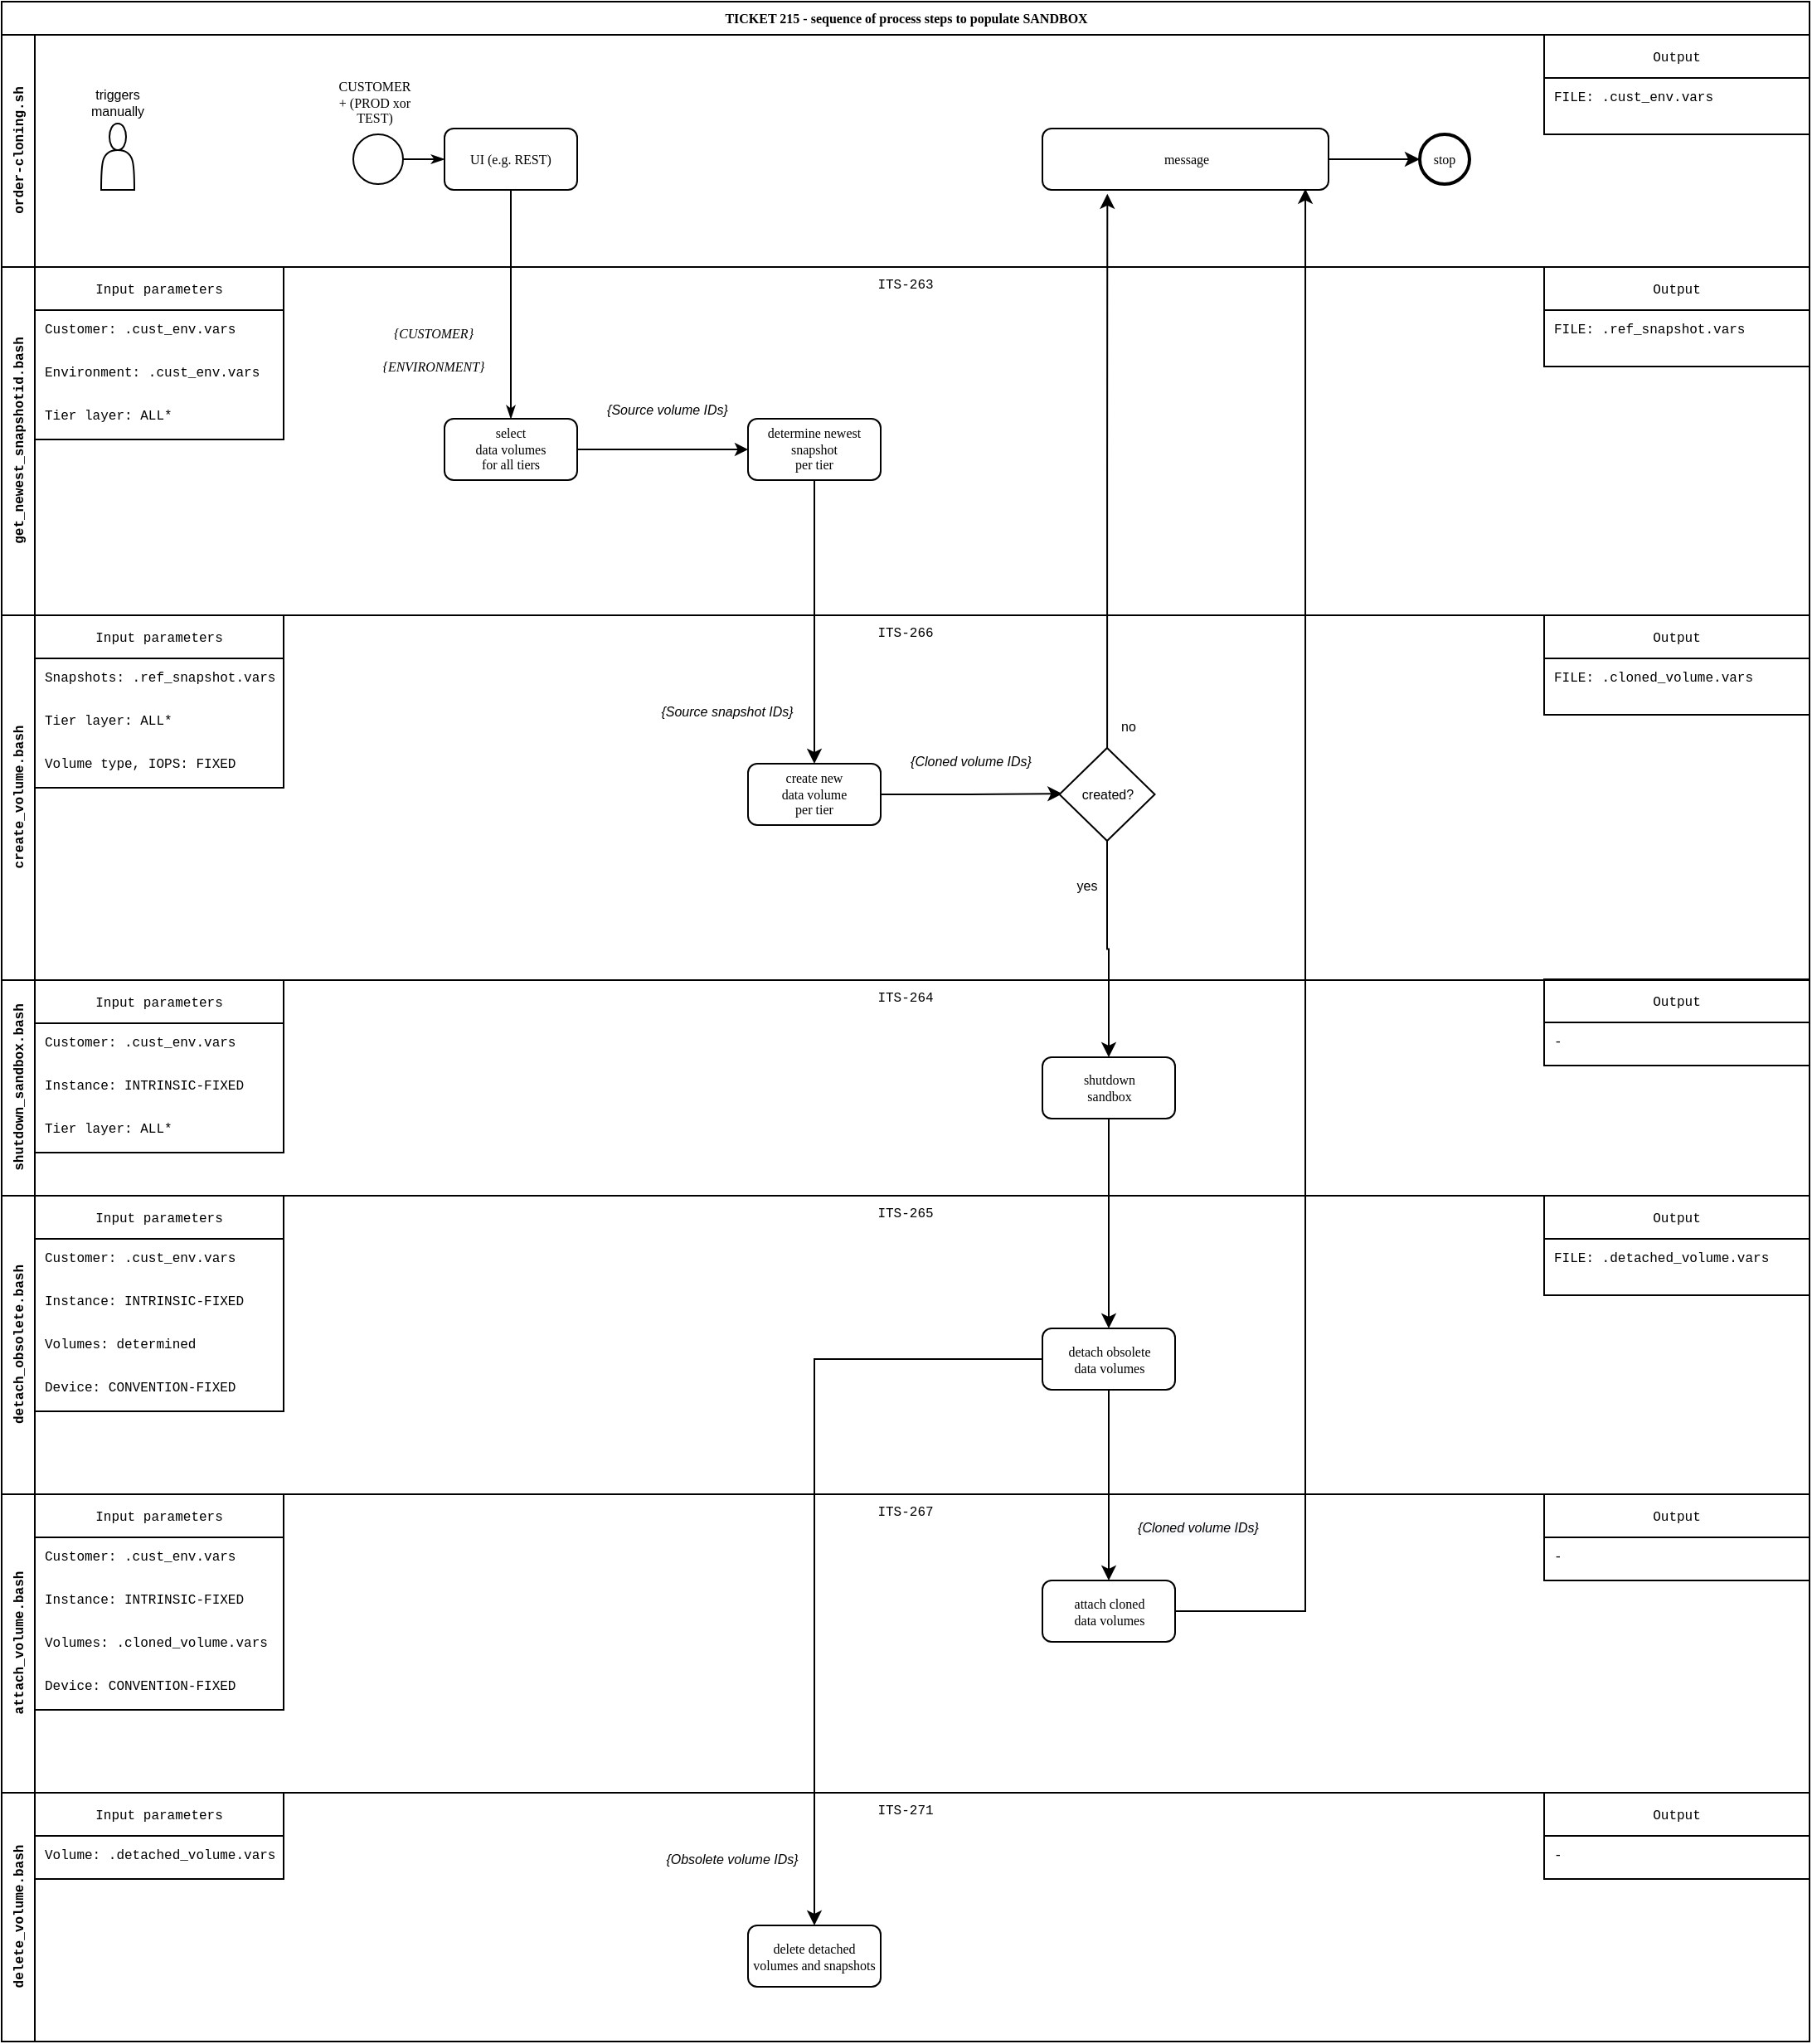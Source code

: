 <mxfile version="16.6.1" type="github">
  <diagram name="Page-1" id="c7488fd3-1785-93aa-aadb-54a6760d102a">
    <mxGraphModel dx="1136" dy="541" grid="1" gridSize="10" guides="1" tooltips="1" connect="1" arrows="1" fold="1" page="1" pageScale="1" pageWidth="827" pageHeight="1169" background="none" math="0" shadow="0">
      <root>
        <mxCell id="0" />
        <mxCell id="1" parent="0" />
        <mxCell id="2b4e8129b02d487f-1" value="TICKET 215 - sequence of process steps to populate SANDBOX" style="swimlane;html=1;childLayout=stackLayout;horizontal=1;startSize=20;horizontalStack=0;rounded=0;shadow=0;labelBackgroundColor=none;strokeWidth=1;fontFamily=Verdana;fontSize=8;align=center;" parent="1" vertex="1">
          <mxGeometry x="190" y="100" width="1090" height="1230" as="geometry" />
        </mxCell>
        <mxCell id="2b4e8129b02d487f-2" value="order-cloning.sh" style="swimlane;html=1;startSize=20;horizontal=0;fontFamily=Courier New;fontSize=8;" parent="2b4e8129b02d487f-1" vertex="1">
          <mxGeometry y="20" width="1090" height="140" as="geometry" />
        </mxCell>
        <mxCell id="2b4e8129b02d487f-18" style="edgeStyle=orthogonalEdgeStyle;rounded=0;html=1;labelBackgroundColor=none;startArrow=none;startFill=0;startSize=5;endArrow=classicThin;endFill=1;endSize=5;jettySize=auto;orthogonalLoop=1;strokeWidth=1;fontFamily=Verdana;fontSize=8" parent="2b4e8129b02d487f-2" source="2b4e8129b02d487f-5" target="2b4e8129b02d487f-6" edge="1">
          <mxGeometry relative="1" as="geometry" />
        </mxCell>
        <mxCell id="2b4e8129b02d487f-5" value="CUSTOMER + (PROD xor TEST)" style="ellipse;whiteSpace=wrap;html=1;rounded=0;shadow=0;labelBackgroundColor=none;strokeWidth=1;fontFamily=Verdana;fontSize=8;align=center;movableLabel=1;" parent="2b4e8129b02d487f-2" vertex="1">
          <mxGeometry x="212" y="60" width="30" height="30" as="geometry">
            <mxPoint x="-2" y="-34" as="offset" />
          </mxGeometry>
        </mxCell>
        <mxCell id="2b4e8129b02d487f-6" value="UI (e.g. REST)" style="rounded=1;whiteSpace=wrap;html=1;shadow=0;labelBackgroundColor=none;strokeWidth=1;fontFamily=Verdana;fontSize=8;align=center;" parent="2b4e8129b02d487f-2" vertex="1">
          <mxGeometry x="267" y="56.5" width="80" height="37" as="geometry" />
        </mxCell>
        <mxCell id="8-xNJwOsNSznoQY5V4Vt-67" style="edgeStyle=orthogonalEdgeStyle;rounded=0;orthogonalLoop=1;jettySize=auto;html=1;entryX=0;entryY=0.5;entryDx=0;entryDy=0;fontFamily=Courier New;fontSize=8;endArrow=classic;endFill=1;strokeColor=#000000;" parent="2b4e8129b02d487f-2" source="2b4e8129b02d487f-9" target="2b4e8129b02d487f-11" edge="1">
          <mxGeometry relative="1" as="geometry" />
        </mxCell>
        <mxCell id="2b4e8129b02d487f-9" value="message" style="rounded=1;whiteSpace=wrap;html=1;shadow=0;labelBackgroundColor=none;strokeWidth=1;fontFamily=Verdana;fontSize=8;align=center;" parent="2b4e8129b02d487f-2" vertex="1">
          <mxGeometry x="627.5" y="56.5" width="172.5" height="37" as="geometry" />
        </mxCell>
        <mxCell id="2b4e8129b02d487f-11" value="stop" style="ellipse;whiteSpace=wrap;html=1;rounded=0;shadow=0;labelBackgroundColor=none;strokeWidth=2;fontFamily=Verdana;fontSize=8;align=center;" parent="2b4e8129b02d487f-2" vertex="1">
          <mxGeometry x="855" y="60" width="30" height="30" as="geometry" />
        </mxCell>
        <mxCell id="8-xNJwOsNSznoQY5V4Vt-18" value="triggers&lt;br&gt;manually" style="shape=actor;whiteSpace=wrap;html=1;fontSize=8;labelPadding=0;strokeOpacity=100;movableLabel=1;align=center;" parent="2b4e8129b02d487f-2" vertex="1">
          <mxGeometry x="60" y="53.5" width="20" height="40" as="geometry">
            <mxPoint y="-33" as="offset" />
          </mxGeometry>
        </mxCell>
        <mxCell id="2IJYUb_n-DRgpL4vrt17-35" value="Output" style="swimlane;fontStyle=0;childLayout=stackLayout;horizontal=1;startSize=26;fillColor=none;horizontalStack=0;resizeParent=1;resizeParentMax=0;resizeLast=0;collapsible=1;marginBottom=0;fontFamily=Courier New;fontSize=8;strokeWidth=1;" vertex="1" parent="2b4e8129b02d487f-2">
          <mxGeometry x="930" width="160" height="60" as="geometry">
            <mxRectangle x="20" width="80" height="26" as="alternateBounds" />
          </mxGeometry>
        </mxCell>
        <mxCell id="2IJYUb_n-DRgpL4vrt17-36" value="FILE: .cust_env.vars" style="text;strokeColor=none;fillColor=none;align=left;verticalAlign=top;spacingLeft=4;spacingRight=4;overflow=hidden;rotatable=0;points=[[0,0.5],[1,0.5]];portConstraint=eastwest;fontFamily=Courier New;fontSize=8;" vertex="1" parent="2IJYUb_n-DRgpL4vrt17-35">
          <mxGeometry y="26" width="160" height="34" as="geometry" />
        </mxCell>
        <mxCell id="2b4e8129b02d487f-24" value="&lt;i&gt;{ENVIRONMENT}&lt;/i&gt;" style="edgeStyle=orthogonalEdgeStyle;rounded=0;html=1;labelBackgroundColor=none;startArrow=none;startFill=0;startSize=5;endArrow=classicThin;endFill=1;endSize=5;jettySize=auto;orthogonalLoop=1;strokeWidth=1;fontFamily=Verdana;fontSize=8;fontColor=#000000;" parent="2b4e8129b02d487f-1" source="2b4e8129b02d487f-6" target="2b4e8129b02d487f-12" edge="1">
          <mxGeometry x="0.543" y="-47" relative="1" as="geometry">
            <mxPoint as="offset" />
          </mxGeometry>
        </mxCell>
        <mxCell id="2b4e8129b02d487f-3" value="get_newest_snapshotid.bash" style="swimlane;html=1;startSize=20;horizontal=0;fontSize=8;fontFamily=Courier New;" parent="2b4e8129b02d487f-1" vertex="1">
          <mxGeometry y="160" width="1090" height="210" as="geometry" />
        </mxCell>
        <mxCell id="8-xNJwOsNSznoQY5V4Vt-2" value="&lt;font style=&quot;font-size: 8px&quot;&gt;&lt;i&gt;{Source volume IDs}&lt;/i&gt;&lt;br&gt;&lt;/font&gt;" style="edgeStyle=orthogonalEdgeStyle;rounded=0;orthogonalLoop=1;jettySize=auto;html=1;exitX=1;exitY=0.5;exitDx=0;exitDy=0;fontColor=#000000;entryX=0;entryY=0.5;entryDx=0;entryDy=0;endSize=5;startSize=5;" parent="2b4e8129b02d487f-3" target="8-xNJwOsNSznoQY5V4Vt-1" edge="1" source="2b4e8129b02d487f-12">
          <mxGeometry x="0.046" y="25" relative="1" as="geometry">
            <mxPoint x="342" y="88.5" as="sourcePoint" />
            <mxPoint x="410" y="92" as="targetPoint" />
            <Array as="points" />
            <mxPoint as="offset" />
          </mxGeometry>
        </mxCell>
        <mxCell id="2b4e8129b02d487f-12" value="select&lt;br&gt;data volumes&lt;br&gt;for all tiers" style="rounded=1;whiteSpace=wrap;html=1;shadow=0;labelBackgroundColor=none;strokeWidth=1;fontFamily=Verdana;fontSize=8;align=center;" parent="2b4e8129b02d487f-3" vertex="1">
          <mxGeometry x="267" y="91.5" width="80" height="37" as="geometry" />
        </mxCell>
        <mxCell id="8-xNJwOsNSznoQY5V4Vt-1" value="determine newest&lt;br&gt;snapshot&lt;br&gt;per tier" style="rounded=1;whiteSpace=wrap;html=1;shadow=0;labelBackgroundColor=none;strokeWidth=1;fontFamily=Verdana;fontSize=8;align=center;" parent="2b4e8129b02d487f-3" vertex="1">
          <mxGeometry x="450" y="91.5" width="80" height="37" as="geometry" />
        </mxCell>
        <mxCell id="8-xNJwOsNSznoQY5V4Vt-50" value="ITS-263" style="text;html=1;strokeColor=none;fillColor=none;align=center;verticalAlign=middle;whiteSpace=wrap;overflow=hidden;fontFamily=Courier New;fontSize=8;" parent="2b4e8129b02d487f-3" vertex="1">
          <mxGeometry x="525" width="40" height="20" as="geometry" />
        </mxCell>
        <mxCell id="8-xNJwOsNSznoQY5V4Vt-56" value="Input parameters" style="swimlane;fontStyle=0;childLayout=stackLayout;horizontal=1;startSize=26;fillColor=none;horizontalStack=0;resizeParent=1;resizeParentMax=0;resizeLast=0;collapsible=1;marginBottom=0;fontFamily=Courier New;fontSize=8;strokeWidth=1;" parent="2b4e8129b02d487f-3" vertex="1">
          <mxGeometry x="20" width="150" height="104" as="geometry">
            <mxRectangle x="20" width="80" height="26" as="alternateBounds" />
          </mxGeometry>
        </mxCell>
        <mxCell id="8-xNJwOsNSznoQY5V4Vt-57" value="Customer: .cust_env.vars" style="text;strokeColor=none;fillColor=none;align=left;verticalAlign=top;spacingLeft=4;spacingRight=4;overflow=hidden;rotatable=0;points=[[0,0.5],[1,0.5]];portConstraint=eastwest;fontFamily=Courier New;fontSize=8;" parent="8-xNJwOsNSznoQY5V4Vt-56" vertex="1">
          <mxGeometry y="26" width="150" height="26" as="geometry" />
        </mxCell>
        <mxCell id="2IJYUb_n-DRgpL4vrt17-13" value="Environment: .cust_env.vars" style="text;strokeColor=none;fillColor=none;align=left;verticalAlign=top;spacingLeft=4;spacingRight=4;overflow=hidden;rotatable=0;points=[[0,0.5],[1,0.5]];portConstraint=eastwest;fontFamily=Courier New;fontSize=8;" vertex="1" parent="8-xNJwOsNSznoQY5V4Vt-56">
          <mxGeometry y="52" width="150" height="26" as="geometry" />
        </mxCell>
        <mxCell id="2IJYUb_n-DRgpL4vrt17-29" value="Tier layer: ALL*" style="text;strokeColor=none;fillColor=none;align=left;verticalAlign=top;spacingLeft=4;spacingRight=4;overflow=hidden;rotatable=0;points=[[0,0.5],[1,0.5]];portConstraint=eastwest;fontFamily=Courier New;fontSize=8;" vertex="1" parent="8-xNJwOsNSznoQY5V4Vt-56">
          <mxGeometry y="78" width="150" height="26" as="geometry" />
        </mxCell>
        <mxCell id="8-xNJwOsNSznoQY5V4Vt-61" value="Output" style="swimlane;fontStyle=0;childLayout=stackLayout;horizontal=1;startSize=26;fillColor=none;horizontalStack=0;resizeParent=1;resizeParentMax=0;resizeLast=0;collapsible=1;marginBottom=0;fontFamily=Courier New;fontSize=8;strokeWidth=1;" parent="2b4e8129b02d487f-3" vertex="1">
          <mxGeometry x="930" width="160" height="60" as="geometry">
            <mxRectangle x="20" width="80" height="26" as="alternateBounds" />
          </mxGeometry>
        </mxCell>
        <mxCell id="8-xNJwOsNSznoQY5V4Vt-62" value="FILE: .ref_snapshot.vars" style="text;strokeColor=none;fillColor=none;align=left;verticalAlign=top;spacingLeft=4;spacingRight=4;overflow=hidden;rotatable=0;points=[[0,0.5],[1,0.5]];portConstraint=eastwest;fontFamily=Courier New;fontSize=8;" parent="8-xNJwOsNSznoQY5V4Vt-61" vertex="1">
          <mxGeometry y="26" width="160" height="34" as="geometry" />
        </mxCell>
        <mxCell id="2IJYUb_n-DRgpL4vrt17-26" value="&lt;i&gt;{CUSTOMER}&lt;/i&gt;" style="edgeStyle=orthogonalEdgeStyle;rounded=0;html=1;labelBackgroundColor=none;startArrow=none;startFill=0;startSize=5;endArrow=classicThin;endFill=1;endSize=5;jettySize=auto;orthogonalLoop=1;strokeWidth=1;fontFamily=Verdana;fontSize=8;fontColor=#000000;strokeColor=none;" edge="1" parent="2b4e8129b02d487f-3">
          <mxGeometry x="0.485" y="-47" relative="1" as="geometry">
            <mxPoint as="offset" />
            <mxPoint x="306.74" y="-46.5" as="sourcePoint" />
            <mxPoint x="306.74" y="70" as="targetPoint" />
          </mxGeometry>
        </mxCell>
        <mxCell id="2b4e8129b02d487f-4" value="create_volume.bash" style="swimlane;html=1;startSize=20;horizontal=0;fontSize=8;fontFamily=Courier New;" parent="2b4e8129b02d487f-1" vertex="1">
          <mxGeometry y="370" width="1090" height="220" as="geometry">
            <mxRectangle y="320" width="680" height="20" as="alternateBounds" />
          </mxGeometry>
        </mxCell>
        <mxCell id="8-xNJwOsNSznoQY5V4Vt-31" value="&lt;i&gt;{Cloned volume IDs}&lt;/i&gt;" style="edgeStyle=orthogonalEdgeStyle;rounded=0;orthogonalLoop=1;jettySize=auto;html=1;entryX=0.033;entryY=0.493;entryDx=0;entryDy=0;entryPerimeter=0;fontSize=8;strokeColor=#000000;fontColor=#000000;" parent="2b4e8129b02d487f-4" source="2b4e8129b02d487f-14" target="8-xNJwOsNSznoQY5V4Vt-23" edge="1">
          <mxGeometry x="-0.014" y="20" relative="1" as="geometry">
            <mxPoint as="offset" />
          </mxGeometry>
        </mxCell>
        <mxCell id="2b4e8129b02d487f-14" value="create new&lt;br&gt;data volume&lt;br&gt;per tier" style="rounded=1;whiteSpace=wrap;html=1;shadow=0;labelBackgroundColor=none;strokeWidth=1;fontFamily=Verdana;fontSize=8;align=center;" parent="2b4e8129b02d487f-4" vertex="1">
          <mxGeometry x="450" y="89.5" width="80" height="37" as="geometry" />
        </mxCell>
        <mxCell id="8-xNJwOsNSznoQY5V4Vt-23" value="created?" style="strokeWidth=1;html=1;shape=mxgraph.flowchart.decision;whiteSpace=wrap;fontSize=8;" parent="2b4e8129b02d487f-4" vertex="1">
          <mxGeometry x="637.75" y="80" width="57.5" height="56" as="geometry" />
        </mxCell>
        <mxCell id="8-xNJwOsNSznoQY5V4Vt-51" value="ITS-266" style="text;html=1;strokeColor=none;fillColor=none;align=center;verticalAlign=middle;whiteSpace=wrap;overflow=hidden;fontFamily=Courier New;fontSize=8;" parent="2b4e8129b02d487f-4" vertex="1">
          <mxGeometry x="525" width="40" height="20" as="geometry" />
        </mxCell>
        <mxCell id="8-xNJwOsNSznoQY5V4Vt-64" value="Input parameters" style="swimlane;fontStyle=0;childLayout=stackLayout;horizontal=1;startSize=26;fillColor=none;horizontalStack=0;resizeParent=1;resizeParentMax=0;resizeLast=0;collapsible=1;marginBottom=0;fontFamily=Courier New;fontSize=8;strokeWidth=1;" parent="2b4e8129b02d487f-4" vertex="1">
          <mxGeometry x="20" width="150" height="104" as="geometry">
            <mxRectangle x="20" width="80" height="26" as="alternateBounds" />
          </mxGeometry>
        </mxCell>
        <mxCell id="8-xNJwOsNSznoQY5V4Vt-65" value="Snapshots: .ref_snapshot.vars" style="text;strokeColor=none;fillColor=none;align=left;verticalAlign=top;spacingLeft=4;spacingRight=4;overflow=hidden;rotatable=0;points=[[0,0.5],[1,0.5]];portConstraint=eastwest;fontFamily=Courier New;fontSize=8;" parent="8-xNJwOsNSznoQY5V4Vt-64" vertex="1">
          <mxGeometry y="26" width="150" height="26" as="geometry" />
        </mxCell>
        <mxCell id="8-xNJwOsNSznoQY5V4Vt-70" value="Tier layer: ALL*" style="text;strokeColor=none;fillColor=none;align=left;verticalAlign=top;spacingLeft=4;spacingRight=4;overflow=hidden;rotatable=0;points=[[0,0.5],[1,0.5]];portConstraint=eastwest;fontFamily=Courier New;fontSize=8;" parent="8-xNJwOsNSznoQY5V4Vt-64" vertex="1">
          <mxGeometry y="52" width="150" height="26" as="geometry" />
        </mxCell>
        <mxCell id="8-xNJwOsNSznoQY5V4Vt-71" value="Volume type, IOPS: FIXED" style="text;strokeColor=none;fillColor=none;align=left;verticalAlign=top;spacingLeft=4;spacingRight=4;overflow=hidden;rotatable=0;points=[[0,0.5],[1,0.5]];portConstraint=eastwest;fontFamily=Courier New;fontSize=8;" parent="8-xNJwOsNSznoQY5V4Vt-64" vertex="1">
          <mxGeometry y="78" width="150" height="26" as="geometry" />
        </mxCell>
        <mxCell id="8-xNJwOsNSznoQY5V4Vt-68" value="Output" style="swimlane;fontStyle=0;childLayout=stackLayout;horizontal=1;startSize=26;fillColor=none;horizontalStack=0;resizeParent=1;resizeParentMax=0;resizeLast=0;collapsible=1;marginBottom=0;fontFamily=Courier New;fontSize=8;strokeWidth=1;" parent="2b4e8129b02d487f-4" vertex="1">
          <mxGeometry x="930" width="160" height="60" as="geometry">
            <mxRectangle x="20" width="80" height="26" as="alternateBounds" />
          </mxGeometry>
        </mxCell>
        <mxCell id="8-xNJwOsNSznoQY5V4Vt-69" value="FILE: .cloned_volume.vars" style="text;strokeColor=none;fillColor=none;align=left;verticalAlign=top;spacingLeft=4;spacingRight=4;overflow=hidden;rotatable=0;points=[[0,0.5],[1,0.5]];portConstraint=eastwest;fontFamily=Courier New;fontSize=8;" parent="8-xNJwOsNSznoQY5V4Vt-68" vertex="1">
          <mxGeometry y="26" width="160" height="34" as="geometry" />
        </mxCell>
        <mxCell id="8-xNJwOsNSznoQY5V4Vt-11" value="&lt;i&gt;{Source snapshot IDs}&lt;/i&gt;" style="edgeStyle=orthogonalEdgeStyle;rounded=0;orthogonalLoop=1;jettySize=auto;html=1;fontSize=8;fontColor=#000000;" parent="2b4e8129b02d487f-1" source="8-xNJwOsNSznoQY5V4Vt-1" target="2b4e8129b02d487f-14" edge="1">
          <mxGeometry x="0.625" y="-53" relative="1" as="geometry">
            <mxPoint as="offset" />
          </mxGeometry>
        </mxCell>
        <mxCell id="8-xNJwOsNSznoQY5V4Vt-3" value="shutdown_sandbox.bash" style="swimlane;html=1;startSize=20;horizontal=0;fontSize=8;fontFamily=Courier New;" parent="2b4e8129b02d487f-1" vertex="1">
          <mxGeometry y="590" width="1090" height="130" as="geometry">
            <mxRectangle y="470" width="680" height="20" as="alternateBounds" />
          </mxGeometry>
        </mxCell>
        <mxCell id="8-xNJwOsNSznoQY5V4Vt-17" value="shutdown&lt;br&gt;sandbox" style="rounded=1;whiteSpace=wrap;html=1;shadow=0;labelBackgroundColor=none;strokeWidth=1;fontFamily=Verdana;fontSize=8;align=center;" parent="8-xNJwOsNSznoQY5V4Vt-3" vertex="1">
          <mxGeometry x="627.5" y="46.5" width="80" height="37" as="geometry" />
        </mxCell>
        <mxCell id="8-xNJwOsNSznoQY5V4Vt-52" value="ITS-264" style="text;html=1;strokeColor=none;fillColor=none;align=center;verticalAlign=middle;whiteSpace=wrap;overflow=hidden;fontFamily=Courier New;fontSize=8;" parent="8-xNJwOsNSznoQY5V4Vt-3" vertex="1">
          <mxGeometry x="525" width="40" height="20" as="geometry" />
        </mxCell>
        <mxCell id="8-xNJwOsNSznoQY5V4Vt-72" value="Input parameters" style="swimlane;fontStyle=0;childLayout=stackLayout;horizontal=1;startSize=26;fillColor=none;horizontalStack=0;resizeParent=1;resizeParentMax=0;resizeLast=0;collapsible=1;marginBottom=0;fontFamily=Courier New;fontSize=8;strokeWidth=1;" parent="8-xNJwOsNSznoQY5V4Vt-3" vertex="1">
          <mxGeometry x="20" width="150" height="104" as="geometry">
            <mxRectangle x="20" width="80" height="26" as="alternateBounds" />
          </mxGeometry>
        </mxCell>
        <mxCell id="8-xNJwOsNSznoQY5V4Vt-73" value="Customer: .cust_env.vars" style="text;strokeColor=none;fillColor=none;align=left;verticalAlign=top;spacingLeft=4;spacingRight=4;overflow=hidden;rotatable=0;points=[[0,0.5],[1,0.5]];portConstraint=eastwest;fontFamily=Courier New;fontSize=8;" parent="8-xNJwOsNSznoQY5V4Vt-72" vertex="1">
          <mxGeometry y="26" width="150" height="26" as="geometry" />
        </mxCell>
        <mxCell id="2IJYUb_n-DRgpL4vrt17-32" value="Instance: INTRINSIC-FIXED" style="text;strokeColor=none;fillColor=none;align=left;verticalAlign=top;spacingLeft=4;spacingRight=4;overflow=hidden;rotatable=0;points=[[0,0.5],[1,0.5]];portConstraint=eastwest;fontFamily=Courier New;fontSize=8;" vertex="1" parent="8-xNJwOsNSznoQY5V4Vt-72">
          <mxGeometry y="52" width="150" height="26" as="geometry" />
        </mxCell>
        <mxCell id="2IJYUb_n-DRgpL4vrt17-31" value="Tier layer: ALL*" style="text;strokeColor=none;fillColor=none;align=left;verticalAlign=top;spacingLeft=4;spacingRight=4;overflow=hidden;rotatable=0;points=[[0,0.5],[1,0.5]];portConstraint=eastwest;fontFamily=Courier New;fontSize=8;" vertex="1" parent="8-xNJwOsNSznoQY5V4Vt-72">
          <mxGeometry y="78" width="150" height="26" as="geometry" />
        </mxCell>
        <mxCell id="8-xNJwOsNSznoQY5V4Vt-75" value="Output" style="swimlane;fontStyle=0;childLayout=stackLayout;horizontal=1;startSize=26;fillColor=none;horizontalStack=0;resizeParent=1;resizeParentMax=0;resizeLast=0;collapsible=1;marginBottom=0;fontFamily=Courier New;fontSize=8;strokeWidth=1;" parent="8-xNJwOsNSznoQY5V4Vt-3" vertex="1">
          <mxGeometry x="930" y="-0.5" width="160" height="52" as="geometry">
            <mxRectangle x="20" width="80" height="26" as="alternateBounds" />
          </mxGeometry>
        </mxCell>
        <mxCell id="8-xNJwOsNSznoQY5V4Vt-76" value="-" style="text;strokeColor=none;fillColor=none;align=left;verticalAlign=top;spacingLeft=4;spacingRight=4;overflow=hidden;rotatable=0;points=[[0,0.5],[1,0.5]];portConstraint=eastwest;fontFamily=Courier New;fontSize=8;" parent="8-xNJwOsNSznoQY5V4Vt-75" vertex="1">
          <mxGeometry y="26" width="160" height="26" as="geometry" />
        </mxCell>
        <mxCell id="8-xNJwOsNSznoQY5V4Vt-13" value="detach_obsolete.bash" style="swimlane;html=1;startSize=20;horizontal=0;fontSize=8;fontFamily=Courier New;" parent="2b4e8129b02d487f-1" vertex="1">
          <mxGeometry y="720" width="1090" height="180" as="geometry">
            <mxRectangle y="620" width="680" height="20" as="alternateBounds" />
          </mxGeometry>
        </mxCell>
        <mxCell id="8-xNJwOsNSznoQY5V4Vt-27" value="detach obsolete&lt;br&gt;data volumes" style="rounded=1;whiteSpace=wrap;html=1;shadow=0;labelBackgroundColor=none;strokeWidth=1;fontFamily=Verdana;fontSize=8;align=center;" parent="8-xNJwOsNSznoQY5V4Vt-13" vertex="1">
          <mxGeometry x="627.5" y="80" width="80" height="37" as="geometry" />
        </mxCell>
        <UserObject label="ITS-265" link="https://jira-bio.ch.genedata.com/browse/ITS-265" linkTarget="_blank" id="8-xNJwOsNSznoQY5V4Vt-53">
          <mxCell style="text;html=1;strokeColor=none;fillColor=none;align=center;verticalAlign=middle;whiteSpace=wrap;overflow=hidden;fontFamily=Courier New;fontSize=8;" parent="8-xNJwOsNSznoQY5V4Vt-13" vertex="1">
            <mxGeometry x="525" width="40" height="20" as="geometry" />
          </mxCell>
        </UserObject>
        <mxCell id="8-xNJwOsNSznoQY5V4Vt-77" value="Input parameters" style="swimlane;fontStyle=0;childLayout=stackLayout;horizontal=1;startSize=26;fillColor=none;horizontalStack=0;resizeParent=1;resizeParentMax=0;resizeLast=0;collapsible=1;marginBottom=0;fontFamily=Courier New;fontSize=8;strokeWidth=1;" parent="8-xNJwOsNSznoQY5V4Vt-13" vertex="1">
          <mxGeometry x="20" width="150" height="130" as="geometry">
            <mxRectangle x="20" width="80" height="26" as="alternateBounds" />
          </mxGeometry>
        </mxCell>
        <mxCell id="8-xNJwOsNSznoQY5V4Vt-81" value="Customer: .cust_env.vars" style="text;strokeColor=none;fillColor=none;align=left;verticalAlign=top;spacingLeft=4;spacingRight=4;overflow=hidden;rotatable=0;points=[[0,0.5],[1,0.5]];portConstraint=eastwest;fontFamily=Courier New;fontSize=8;" parent="8-xNJwOsNSznoQY5V4Vt-77" vertex="1">
          <mxGeometry y="26" width="150" height="26" as="geometry" />
        </mxCell>
        <mxCell id="2IJYUb_n-DRgpL4vrt17-33" value="Instance: INTRINSIC-FIXED" style="text;strokeColor=none;fillColor=none;align=left;verticalAlign=top;spacingLeft=4;spacingRight=4;overflow=hidden;rotatable=0;points=[[0,0.5],[1,0.5]];portConstraint=eastwest;fontFamily=Courier New;fontSize=8;" vertex="1" parent="8-xNJwOsNSznoQY5V4Vt-77">
          <mxGeometry y="52" width="150" height="26" as="geometry" />
        </mxCell>
        <object label="Volumes: determined" ORIGIN="determined from the AWS EC2 instances" id="8-xNJwOsNSznoQY5V4Vt-84">
          <mxCell style="text;strokeColor=none;fillColor=none;align=left;verticalAlign=top;spacingLeft=4;spacingRight=4;overflow=hidden;rotatable=0;points=[[0,0.5],[1,0.5]];portConstraint=eastwest;fontFamily=Courier New;fontSize=8;" parent="8-xNJwOsNSznoQY5V4Vt-77" vertex="1">
            <mxGeometry y="78" width="150" height="26" as="geometry" />
          </mxCell>
        </object>
        <mxCell id="8-xNJwOsNSznoQY5V4Vt-80" value="Device: CONVENTION-FIXED" style="text;strokeColor=none;fillColor=none;align=left;verticalAlign=top;spacingLeft=4;spacingRight=4;overflow=hidden;rotatable=0;points=[[0,0.5],[1,0.5]];portConstraint=eastwest;fontFamily=Courier New;fontSize=8;" parent="8-xNJwOsNSznoQY5V4Vt-77" vertex="1">
          <mxGeometry y="104" width="150" height="26" as="geometry" />
        </mxCell>
        <mxCell id="8-xNJwOsNSznoQY5V4Vt-82" value="Output" style="swimlane;fontStyle=0;childLayout=stackLayout;horizontal=1;startSize=26;fillColor=none;horizontalStack=0;resizeParent=1;resizeParentMax=0;resizeLast=0;collapsible=1;marginBottom=0;fontFamily=Courier New;fontSize=8;strokeWidth=1;" parent="8-xNJwOsNSznoQY5V4Vt-13" vertex="1">
          <mxGeometry x="930" width="160" height="60" as="geometry">
            <mxRectangle x="20" width="80" height="26" as="alternateBounds" />
          </mxGeometry>
        </mxCell>
        <mxCell id="2IJYUb_n-DRgpL4vrt17-16" value="FILE: .detached_volume.vars" style="text;strokeColor=none;fillColor=none;align=left;verticalAlign=top;spacingLeft=4;spacingRight=4;overflow=hidden;rotatable=0;points=[[0,0.5],[1,0.5]];portConstraint=eastwest;fontFamily=Courier New;fontSize=8;" vertex="1" parent="8-xNJwOsNSznoQY5V4Vt-82">
          <mxGeometry y="26" width="160" height="34" as="geometry" />
        </mxCell>
        <mxCell id="8-xNJwOsNSznoQY5V4Vt-14" value="attach_volume.bash" style="swimlane;html=1;startSize=20;horizontal=0;fontSize=8;fontFamily=Courier New;" parent="2b4e8129b02d487f-1" vertex="1">
          <mxGeometry y="900" width="1090" height="180" as="geometry">
            <mxRectangle y="690" width="680" height="20" as="alternateBounds" />
          </mxGeometry>
        </mxCell>
        <mxCell id="8-xNJwOsNSznoQY5V4Vt-37" value="attach cloned&lt;br&gt;data volumes" style="rounded=1;whiteSpace=wrap;html=1;shadow=0;labelBackgroundColor=none;strokeWidth=1;fontFamily=Verdana;fontSize=8;align=center;" parent="8-xNJwOsNSznoQY5V4Vt-14" vertex="1">
          <mxGeometry x="627.5" y="52" width="80" height="37" as="geometry" />
        </mxCell>
        <mxCell id="8-xNJwOsNSznoQY5V4Vt-54" value="ITS-267" style="text;html=1;strokeColor=none;fillColor=none;align=center;verticalAlign=middle;whiteSpace=wrap;overflow=hidden;fontFamily=Courier New;fontSize=8;" parent="8-xNJwOsNSznoQY5V4Vt-14" vertex="1">
          <mxGeometry x="525" width="40" height="20" as="geometry" />
        </mxCell>
        <mxCell id="8-xNJwOsNSznoQY5V4Vt-85" value="Input parameters" style="swimlane;fontStyle=0;childLayout=stackLayout;horizontal=1;startSize=26;fillColor=none;horizontalStack=0;resizeParent=1;resizeParentMax=0;resizeLast=0;collapsible=1;marginBottom=0;fontFamily=Courier New;fontSize=8;strokeWidth=1;" parent="8-xNJwOsNSznoQY5V4Vt-14" vertex="1">
          <mxGeometry x="20" width="150" height="130" as="geometry">
            <mxRectangle x="20" width="80" height="26" as="alternateBounds" />
          </mxGeometry>
        </mxCell>
        <mxCell id="8-xNJwOsNSznoQY5V4Vt-86" value="Customer: .cust_env.vars" style="text;strokeColor=none;fillColor=none;align=left;verticalAlign=top;spacingLeft=4;spacingRight=4;overflow=hidden;rotatable=0;points=[[0,0.5],[1,0.5]];portConstraint=eastwest;fontFamily=Courier New;fontSize=8;" parent="8-xNJwOsNSznoQY5V4Vt-85" vertex="1">
          <mxGeometry y="26" width="150" height="26" as="geometry" />
        </mxCell>
        <mxCell id="2IJYUb_n-DRgpL4vrt17-34" value="Instance: INTRINSIC-FIXED" style="text;strokeColor=none;fillColor=none;align=left;verticalAlign=top;spacingLeft=4;spacingRight=4;overflow=hidden;rotatable=0;points=[[0,0.5],[1,0.5]];portConstraint=eastwest;fontFamily=Courier New;fontSize=8;" vertex="1" parent="8-xNJwOsNSznoQY5V4Vt-85">
          <mxGeometry y="52" width="150" height="26" as="geometry" />
        </mxCell>
        <mxCell id="8-xNJwOsNSznoQY5V4Vt-88" value="Volumes: .cloned_volume.vars" style="text;strokeColor=none;fillColor=none;align=left;verticalAlign=top;spacingLeft=4;spacingRight=4;overflow=hidden;rotatable=0;points=[[0,0.5],[1,0.5]];portConstraint=eastwest;fontFamily=Courier New;fontSize=8;" parent="8-xNJwOsNSznoQY5V4Vt-85" vertex="1">
          <mxGeometry y="78" width="150" height="26" as="geometry" />
        </mxCell>
        <mxCell id="8-xNJwOsNSznoQY5V4Vt-87" value="Device: CONVENTION-FIXED" style="text;strokeColor=none;fillColor=none;align=left;verticalAlign=top;spacingLeft=4;spacingRight=4;overflow=hidden;rotatable=0;points=[[0,0.5],[1,0.5]];portConstraint=eastwest;fontFamily=Courier New;fontSize=8;" parent="8-xNJwOsNSznoQY5V4Vt-85" vertex="1">
          <mxGeometry y="104" width="150" height="26" as="geometry" />
        </mxCell>
        <mxCell id="8-xNJwOsNSznoQY5V4Vt-89" value="Output" style="swimlane;fontStyle=0;childLayout=stackLayout;horizontal=1;startSize=26;fillColor=none;horizontalStack=0;resizeParent=1;resizeParentMax=0;resizeLast=0;collapsible=1;marginBottom=0;fontFamily=Courier New;fontSize=8;strokeWidth=1;" parent="8-xNJwOsNSznoQY5V4Vt-14" vertex="1">
          <mxGeometry x="930" width="160" height="52" as="geometry">
            <mxRectangle x="20" width="80" height="26" as="alternateBounds" />
          </mxGeometry>
        </mxCell>
        <mxCell id="8-xNJwOsNSznoQY5V4Vt-90" value="-" style="text;strokeColor=none;fillColor=none;align=left;verticalAlign=top;spacingLeft=4;spacingRight=4;overflow=hidden;rotatable=0;points=[[0,0.5],[1,0.5]];portConstraint=eastwest;fontFamily=Courier New;fontSize=8;" parent="8-xNJwOsNSznoQY5V4Vt-89" vertex="1">
          <mxGeometry y="26" width="160" height="26" as="geometry" />
        </mxCell>
        <mxCell id="8-xNJwOsNSznoQY5V4Vt-22" value="yes" style="edgeStyle=orthogonalEdgeStyle;rounded=0;orthogonalLoop=1;jettySize=auto;html=1;entryX=0.5;entryY=0;entryDx=0;entryDy=0;fontSize=8;exitX=0.5;exitY=1;exitDx=0;exitDy=0;exitPerimeter=0;" parent="2b4e8129b02d487f-1" source="8-xNJwOsNSznoQY5V4Vt-23" target="8-xNJwOsNSznoQY5V4Vt-17" edge="1">
          <mxGeometry x="-0.59" y="-12" relative="1" as="geometry">
            <mxPoint x="663" y="390" as="sourcePoint" />
            <mxPoint x="-1" as="offset" />
          </mxGeometry>
        </mxCell>
        <mxCell id="8-xNJwOsNSznoQY5V4Vt-25" value="no" style="edgeStyle=orthogonalEdgeStyle;rounded=0;orthogonalLoop=1;jettySize=auto;html=1;fontSize=8;strokeColor=#000000;entryX=0.227;entryY=1.065;entryDx=0;entryDy=0;entryPerimeter=0;" parent="2b4e8129b02d487f-1" source="8-xNJwOsNSznoQY5V4Vt-23" target="2b4e8129b02d487f-9" edge="1">
          <mxGeometry x="-0.921" y="-12" relative="1" as="geometry">
            <mxPoint as="offset" />
          </mxGeometry>
        </mxCell>
        <mxCell id="8-xNJwOsNSznoQY5V4Vt-28" value="" style="edgeStyle=orthogonalEdgeStyle;rounded=0;orthogonalLoop=1;jettySize=auto;html=1;fontSize=8;strokeColor=#000000;fontColor=#000000;" parent="2b4e8129b02d487f-1" source="8-xNJwOsNSznoQY5V4Vt-17" target="8-xNJwOsNSznoQY5V4Vt-27" edge="1">
          <mxGeometry x="0.526" y="-52" relative="1" as="geometry">
            <mxPoint x="-1" as="offset" />
          </mxGeometry>
        </mxCell>
        <mxCell id="8-xNJwOsNSznoQY5V4Vt-38" value="&lt;i style=&quot;background-color: rgb(248 , 249 , 250)&quot;&gt;{Cloned volume IDs}&lt;/i&gt;" style="edgeStyle=orthogonalEdgeStyle;rounded=0;orthogonalLoop=1;jettySize=auto;html=1;fontSize=8;strokeColor=#000000;fontColor=#000000;" parent="2b4e8129b02d487f-1" source="8-xNJwOsNSznoQY5V4Vt-27" target="8-xNJwOsNSznoQY5V4Vt-37" edge="1">
          <mxGeometry x="0.444" y="53" relative="1" as="geometry">
            <mxPoint as="offset" />
          </mxGeometry>
        </mxCell>
        <mxCell id="8-xNJwOsNSznoQY5V4Vt-40" value="&lt;i&gt;{Obsolete volume IDs}&lt;/i&gt;" style="edgeStyle=orthogonalEdgeStyle;rounded=0;orthogonalLoop=1;jettySize=auto;html=1;exitX=0;exitY=0.5;exitDx=0;exitDy=0;entryX=0.5;entryY=0;entryDx=0;entryDy=0;fontSize=8;endArrow=classic;endFill=1;strokeColor=#000000;fontColor=#000000;" parent="2b4e8129b02d487f-1" source="8-xNJwOsNSznoQY5V4Vt-27" target="2IJYUb_n-DRgpL4vrt17-20" edge="1">
          <mxGeometry x="0.833" y="-50" relative="1" as="geometry">
            <mxPoint as="offset" />
            <mxPoint x="490" y="870" as="targetPoint" />
          </mxGeometry>
        </mxCell>
        <mxCell id="8-xNJwOsNSznoQY5V4Vt-47" style="edgeStyle=orthogonalEdgeStyle;rounded=0;orthogonalLoop=1;jettySize=auto;html=1;exitX=1;exitY=0.5;exitDx=0;exitDy=0;entryX=0.919;entryY=0.982;entryDx=0;entryDy=0;entryPerimeter=0;fontSize=8;endArrow=classic;endFill=1;strokeColor=#000000;" parent="2b4e8129b02d487f-1" source="8-xNJwOsNSznoQY5V4Vt-37" target="2b4e8129b02d487f-9" edge="1">
          <mxGeometry relative="1" as="geometry" />
        </mxCell>
        <mxCell id="8-xNJwOsNSznoQY5V4Vt-15" value="delete_volume.bash" style="swimlane;html=1;startSize=20;horizontal=0;fontSize=8;fontFamily=Courier New;" parent="2b4e8129b02d487f-1" vertex="1">
          <mxGeometry y="1080" width="1090" height="150" as="geometry">
            <mxRectangle y="810" width="680" height="20" as="alternateBounds" />
          </mxGeometry>
        </mxCell>
        <mxCell id="8-xNJwOsNSznoQY5V4Vt-55" value="ITS-271" style="text;html=1;strokeColor=none;fillColor=none;align=center;verticalAlign=middle;whiteSpace=wrap;overflow=hidden;fontFamily=Courier New;fontSize=8;" parent="8-xNJwOsNSznoQY5V4Vt-15" vertex="1">
          <mxGeometry x="525" width="40" height="20" as="geometry" />
        </mxCell>
        <mxCell id="8-xNJwOsNSznoQY5V4Vt-91" value="Input parameters" style="swimlane;fontStyle=0;childLayout=stackLayout;horizontal=1;startSize=26;fillColor=none;horizontalStack=0;resizeParent=1;resizeParentMax=0;resizeLast=0;collapsible=1;marginBottom=0;fontFamily=Courier New;fontSize=8;strokeWidth=1;" parent="8-xNJwOsNSznoQY5V4Vt-15" vertex="1">
          <mxGeometry x="20" width="150" height="52" as="geometry">
            <mxRectangle x="20" width="80" height="26" as="alternateBounds" />
          </mxGeometry>
        </mxCell>
        <mxCell id="8-xNJwOsNSznoQY5V4Vt-92" value="Volume: .detached_volume.vars" style="text;strokeColor=none;fillColor=none;align=left;verticalAlign=top;spacingLeft=4;spacingRight=4;overflow=hidden;rotatable=0;points=[[0,0.5],[1,0.5]];portConstraint=eastwest;fontFamily=Courier New;fontSize=8;" parent="8-xNJwOsNSznoQY5V4Vt-91" vertex="1">
          <mxGeometry y="26" width="150" height="26" as="geometry" />
        </mxCell>
        <mxCell id="8-xNJwOsNSznoQY5V4Vt-93" value="Output" style="swimlane;fontStyle=0;childLayout=stackLayout;horizontal=1;startSize=26;fillColor=none;horizontalStack=0;resizeParent=1;resizeParentMax=0;resizeLast=0;collapsible=1;marginBottom=0;fontFamily=Courier New;fontSize=8;strokeWidth=1;" parent="8-xNJwOsNSznoQY5V4Vt-15" vertex="1">
          <mxGeometry x="930" width="160" height="52" as="geometry">
            <mxRectangle x="20" width="80" height="26" as="alternateBounds" />
          </mxGeometry>
        </mxCell>
        <mxCell id="8-xNJwOsNSznoQY5V4Vt-94" value="-" style="text;strokeColor=none;fillColor=none;align=left;verticalAlign=top;spacingLeft=4;spacingRight=4;overflow=hidden;rotatable=0;points=[[0,0.5],[1,0.5]];portConstraint=eastwest;fontFamily=Courier New;fontSize=8;" parent="8-xNJwOsNSznoQY5V4Vt-93" vertex="1">
          <mxGeometry y="26" width="160" height="26" as="geometry" />
        </mxCell>
        <mxCell id="2IJYUb_n-DRgpL4vrt17-20" value="delete detached&lt;br&gt;volumes and snapshots" style="rounded=1;whiteSpace=wrap;html=1;shadow=0;labelBackgroundColor=none;strokeWidth=1;fontFamily=Verdana;fontSize=8;align=center;" vertex="1" parent="8-xNJwOsNSznoQY5V4Vt-15">
          <mxGeometry x="450" y="80" width="80" height="37" as="geometry" />
        </mxCell>
      </root>
    </mxGraphModel>
  </diagram>
</mxfile>
